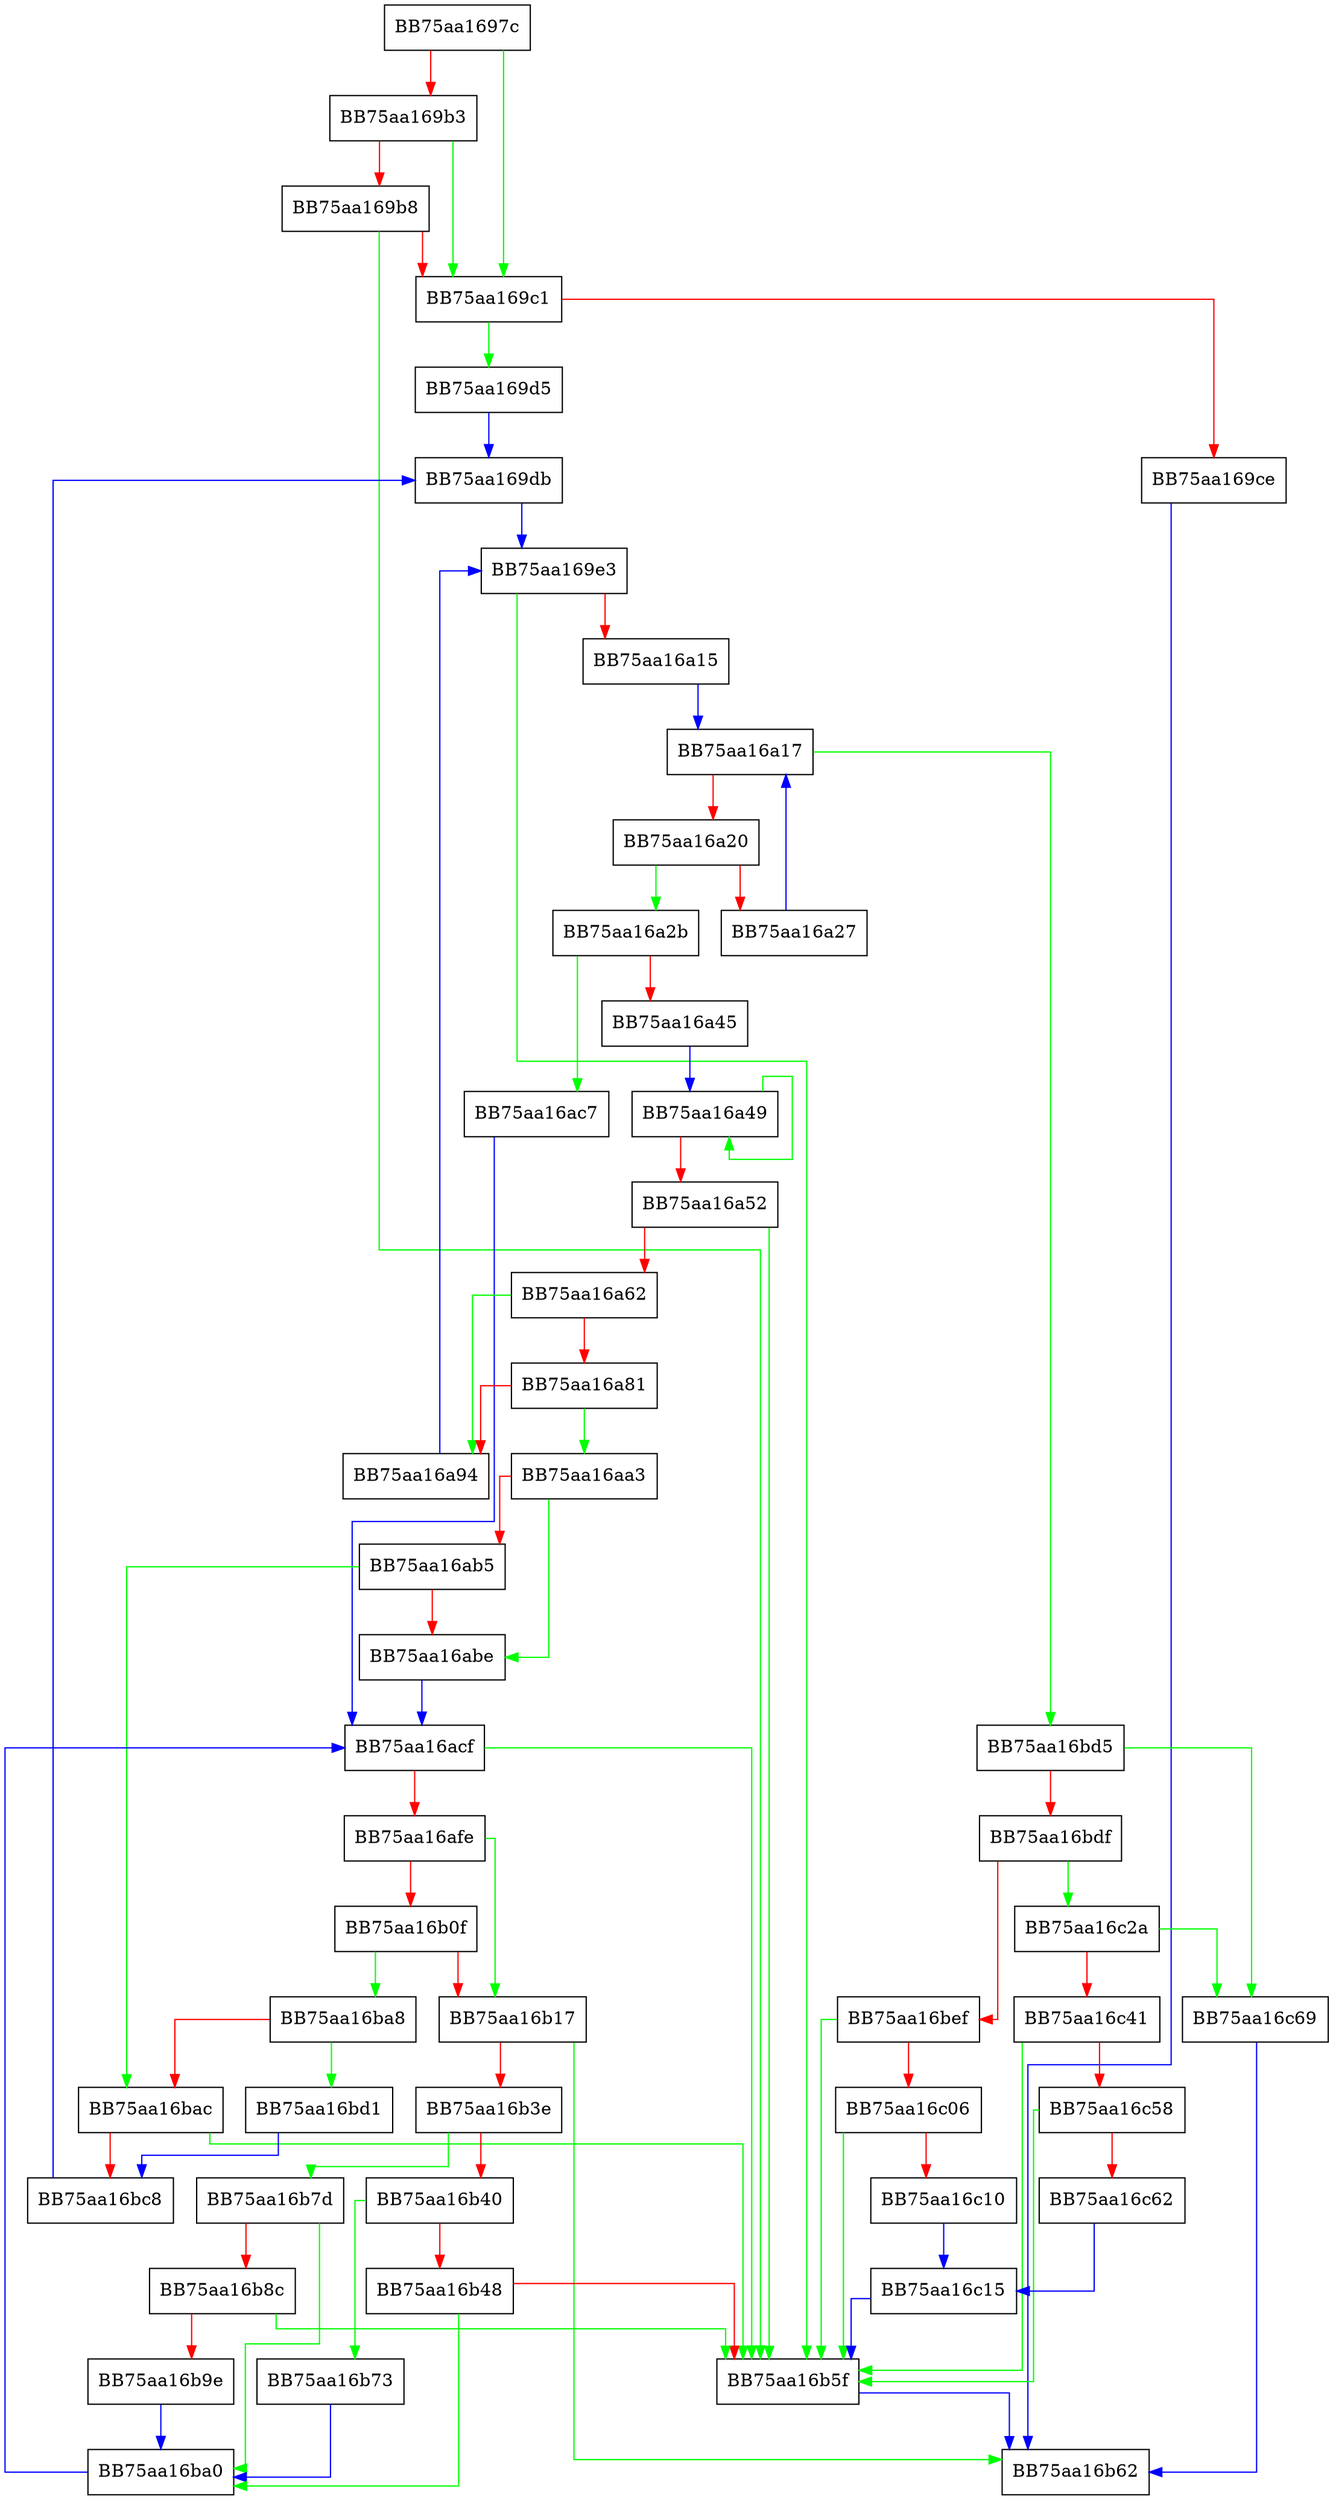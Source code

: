 digraph Remove {
  node [shape="box"];
  graph [splines=ortho];
  BB75aa1697c -> BB75aa169c1 [color="green"];
  BB75aa1697c -> BB75aa169b3 [color="red"];
  BB75aa169b3 -> BB75aa169c1 [color="green"];
  BB75aa169b3 -> BB75aa169b8 [color="red"];
  BB75aa169b8 -> BB75aa16b5f [color="green"];
  BB75aa169b8 -> BB75aa169c1 [color="red"];
  BB75aa169c1 -> BB75aa169d5 [color="green"];
  BB75aa169c1 -> BB75aa169ce [color="red"];
  BB75aa169ce -> BB75aa16b62 [color="blue"];
  BB75aa169d5 -> BB75aa169db [color="blue"];
  BB75aa169db -> BB75aa169e3 [color="blue"];
  BB75aa169e3 -> BB75aa16b5f [color="green"];
  BB75aa169e3 -> BB75aa16a15 [color="red"];
  BB75aa16a15 -> BB75aa16a17 [color="blue"];
  BB75aa16a17 -> BB75aa16bd5 [color="green"];
  BB75aa16a17 -> BB75aa16a20 [color="red"];
  BB75aa16a20 -> BB75aa16a2b [color="green"];
  BB75aa16a20 -> BB75aa16a27 [color="red"];
  BB75aa16a27 -> BB75aa16a17 [color="blue"];
  BB75aa16a2b -> BB75aa16ac7 [color="green"];
  BB75aa16a2b -> BB75aa16a45 [color="red"];
  BB75aa16a45 -> BB75aa16a49 [color="blue"];
  BB75aa16a49 -> BB75aa16a49 [color="green"];
  BB75aa16a49 -> BB75aa16a52 [color="red"];
  BB75aa16a52 -> BB75aa16b5f [color="green"];
  BB75aa16a52 -> BB75aa16a62 [color="red"];
  BB75aa16a62 -> BB75aa16a94 [color="green"];
  BB75aa16a62 -> BB75aa16a81 [color="red"];
  BB75aa16a81 -> BB75aa16aa3 [color="green"];
  BB75aa16a81 -> BB75aa16a94 [color="red"];
  BB75aa16a94 -> BB75aa169e3 [color="blue"];
  BB75aa16aa3 -> BB75aa16abe [color="green"];
  BB75aa16aa3 -> BB75aa16ab5 [color="red"];
  BB75aa16ab5 -> BB75aa16bac [color="green"];
  BB75aa16ab5 -> BB75aa16abe [color="red"];
  BB75aa16abe -> BB75aa16acf [color="blue"];
  BB75aa16ac7 -> BB75aa16acf [color="blue"];
  BB75aa16acf -> BB75aa16b5f [color="green"];
  BB75aa16acf -> BB75aa16afe [color="red"];
  BB75aa16afe -> BB75aa16b17 [color="green"];
  BB75aa16afe -> BB75aa16b0f [color="red"];
  BB75aa16b0f -> BB75aa16ba8 [color="green"];
  BB75aa16b0f -> BB75aa16b17 [color="red"];
  BB75aa16b17 -> BB75aa16b62 [color="green"];
  BB75aa16b17 -> BB75aa16b3e [color="red"];
  BB75aa16b3e -> BB75aa16b7d [color="green"];
  BB75aa16b3e -> BB75aa16b40 [color="red"];
  BB75aa16b40 -> BB75aa16b73 [color="green"];
  BB75aa16b40 -> BB75aa16b48 [color="red"];
  BB75aa16b48 -> BB75aa16ba0 [color="green"];
  BB75aa16b48 -> BB75aa16b5f [color="red"];
  BB75aa16b5f -> BB75aa16b62 [color="blue"];
  BB75aa16b73 -> BB75aa16ba0 [color="blue"];
  BB75aa16b7d -> BB75aa16ba0 [color="green"];
  BB75aa16b7d -> BB75aa16b8c [color="red"];
  BB75aa16b8c -> BB75aa16b5f [color="green"];
  BB75aa16b8c -> BB75aa16b9e [color="red"];
  BB75aa16b9e -> BB75aa16ba0 [color="blue"];
  BB75aa16ba0 -> BB75aa16acf [color="blue"];
  BB75aa16ba8 -> BB75aa16bd1 [color="green"];
  BB75aa16ba8 -> BB75aa16bac [color="red"];
  BB75aa16bac -> BB75aa16b5f [color="green"];
  BB75aa16bac -> BB75aa16bc8 [color="red"];
  BB75aa16bc8 -> BB75aa169db [color="blue"];
  BB75aa16bd1 -> BB75aa16bc8 [color="blue"];
  BB75aa16bd5 -> BB75aa16c69 [color="green"];
  BB75aa16bd5 -> BB75aa16bdf [color="red"];
  BB75aa16bdf -> BB75aa16c2a [color="green"];
  BB75aa16bdf -> BB75aa16bef [color="red"];
  BB75aa16bef -> BB75aa16b5f [color="green"];
  BB75aa16bef -> BB75aa16c06 [color="red"];
  BB75aa16c06 -> BB75aa16b5f [color="green"];
  BB75aa16c06 -> BB75aa16c10 [color="red"];
  BB75aa16c10 -> BB75aa16c15 [color="blue"];
  BB75aa16c15 -> BB75aa16b5f [color="blue"];
  BB75aa16c2a -> BB75aa16c69 [color="green"];
  BB75aa16c2a -> BB75aa16c41 [color="red"];
  BB75aa16c41 -> BB75aa16b5f [color="green"];
  BB75aa16c41 -> BB75aa16c58 [color="red"];
  BB75aa16c58 -> BB75aa16b5f [color="green"];
  BB75aa16c58 -> BB75aa16c62 [color="red"];
  BB75aa16c62 -> BB75aa16c15 [color="blue"];
  BB75aa16c69 -> BB75aa16b62 [color="blue"];
}